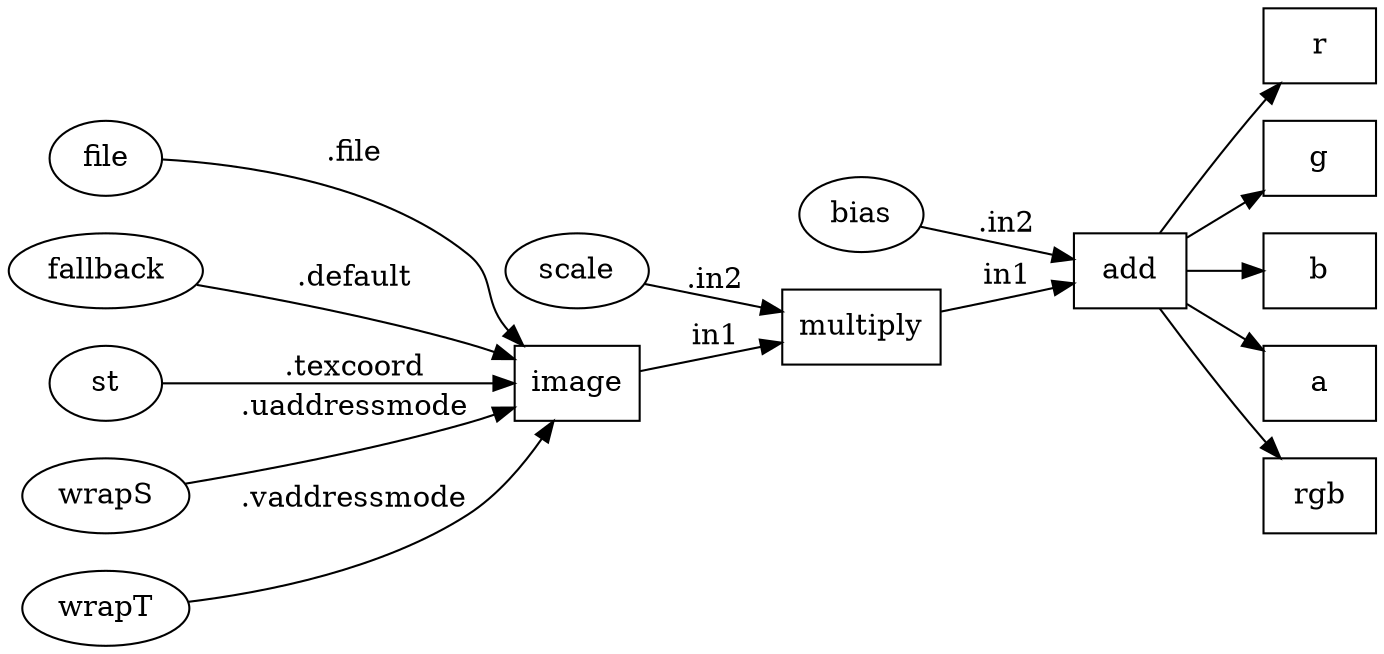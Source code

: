 digraph {
  rankdir = LR;
    IMP_UsdUVTexture_23_image_bias [label= "add"];
    IMP_UsdUVTexture_23_image_bias[shape = box];
    IMP_UsdUVTexture_23_image_bias ->     IMP_UsdUVTexture_23_r;
    IMP_UsdUVTexture_23_r [label= "r"];
    IMP_UsdUVTexture_23_r[shape = box]; 
    IMP_UsdUVTexture_23_biasINT [label="bias"];
    IMP_UsdUVTexture_23_biasINT [shape = ellipse];
    IMP_UsdUVTexture_23_image_bias [label="add"];
    IMP_UsdUVTexture_23_biasINT -> IMP_UsdUVTexture_23_image_bias [label=".in2"];
    IMP_UsdUVTexture_23_image_scale [label= "multiply"];
    IMP_UsdUVTexture_23_image_scale[shape = box];
    IMP_UsdUVTexture_23_image_scale ->     IMP_UsdUVTexture_23_image_bias [label= "in1"];
    IMP_UsdUVTexture_23_image_bias [label= "add"];
    IMP_UsdUVTexture_23_image_bias[shape = box]; 
    IMP_UsdUVTexture_23_scaleINT [label="scale"];
    IMP_UsdUVTexture_23_scaleINT [shape = ellipse];
    IMP_UsdUVTexture_23_image_scale [label="multiply"];
    IMP_UsdUVTexture_23_scaleINT -> IMP_UsdUVTexture_23_image_scale [label=".in2"];
    IMP_UsdUVTexture_23_image_reader [label= "image"];
    IMP_UsdUVTexture_23_image_reader[shape = box];
    IMP_UsdUVTexture_23_image_reader ->     IMP_UsdUVTexture_23_image_scale [label= "in1"];
    IMP_UsdUVTexture_23_image_scale [label= "multiply"];
    IMP_UsdUVTexture_23_image_scale[shape = box]; 
    IMP_UsdUVTexture_23_fileINT [label="file"];
    IMP_UsdUVTexture_23_fileINT [shape = ellipse];
    IMP_UsdUVTexture_23_image_reader [label="image"];
    IMP_UsdUVTexture_23_fileINT -> IMP_UsdUVTexture_23_image_reader [label=".file"];
    IMP_UsdUVTexture_23_fallbackINT [label="fallback"];
    IMP_UsdUVTexture_23_fallbackINT [shape = ellipse];
    IMP_UsdUVTexture_23_image_reader [label="image"];
    IMP_UsdUVTexture_23_fallbackINT -> IMP_UsdUVTexture_23_image_reader [label=".default"];
    IMP_UsdUVTexture_23_stINT [label="st"];
    IMP_UsdUVTexture_23_stINT [shape = ellipse];
    IMP_UsdUVTexture_23_image_reader [label="image"];
    IMP_UsdUVTexture_23_stINT -> IMP_UsdUVTexture_23_image_reader [label=".texcoord"];
    IMP_UsdUVTexture_23_wrapSINT [label="wrapS"];
    IMP_UsdUVTexture_23_wrapSINT [shape = ellipse];
    IMP_UsdUVTexture_23_image_reader [label="image"];
    IMP_UsdUVTexture_23_wrapSINT -> IMP_UsdUVTexture_23_image_reader [label=".uaddressmode"];
    IMP_UsdUVTexture_23_wrapTINT [label="wrapT"];
    IMP_UsdUVTexture_23_wrapTINT [shape = ellipse];
    IMP_UsdUVTexture_23_image_reader [label="image"];
    IMP_UsdUVTexture_23_wrapTINT -> IMP_UsdUVTexture_23_image_reader [label=".vaddressmode"];
    IMP_UsdUVTexture_23_image_bias [label= "add"];
    IMP_UsdUVTexture_23_image_bias[shape = box];
    IMP_UsdUVTexture_23_image_bias ->     IMP_UsdUVTexture_23_g;
    IMP_UsdUVTexture_23_g [label= "g"];
    IMP_UsdUVTexture_23_g[shape = box]; 
    IMP_UsdUVTexture_23_image_bias [label= "add"];
    IMP_UsdUVTexture_23_image_bias[shape = box];
    IMP_UsdUVTexture_23_image_bias ->     IMP_UsdUVTexture_23_b;
    IMP_UsdUVTexture_23_b [label= "b"];
    IMP_UsdUVTexture_23_b[shape = box]; 
    IMP_UsdUVTexture_23_image_bias [label= "add"];
    IMP_UsdUVTexture_23_image_bias[shape = box];
    IMP_UsdUVTexture_23_image_bias ->     IMP_UsdUVTexture_23_a;
    IMP_UsdUVTexture_23_a [label= "a"];
    IMP_UsdUVTexture_23_a[shape = box]; 
    IMP_UsdUVTexture_23_image_bias [label= "add"];
    IMP_UsdUVTexture_23_image_bias[shape = box];
    IMP_UsdUVTexture_23_image_bias ->     IMP_UsdUVTexture_23_rgb;
    IMP_UsdUVTexture_23_rgb [label= "rgb"];
    IMP_UsdUVTexture_23_rgb[shape = box]; 
}
